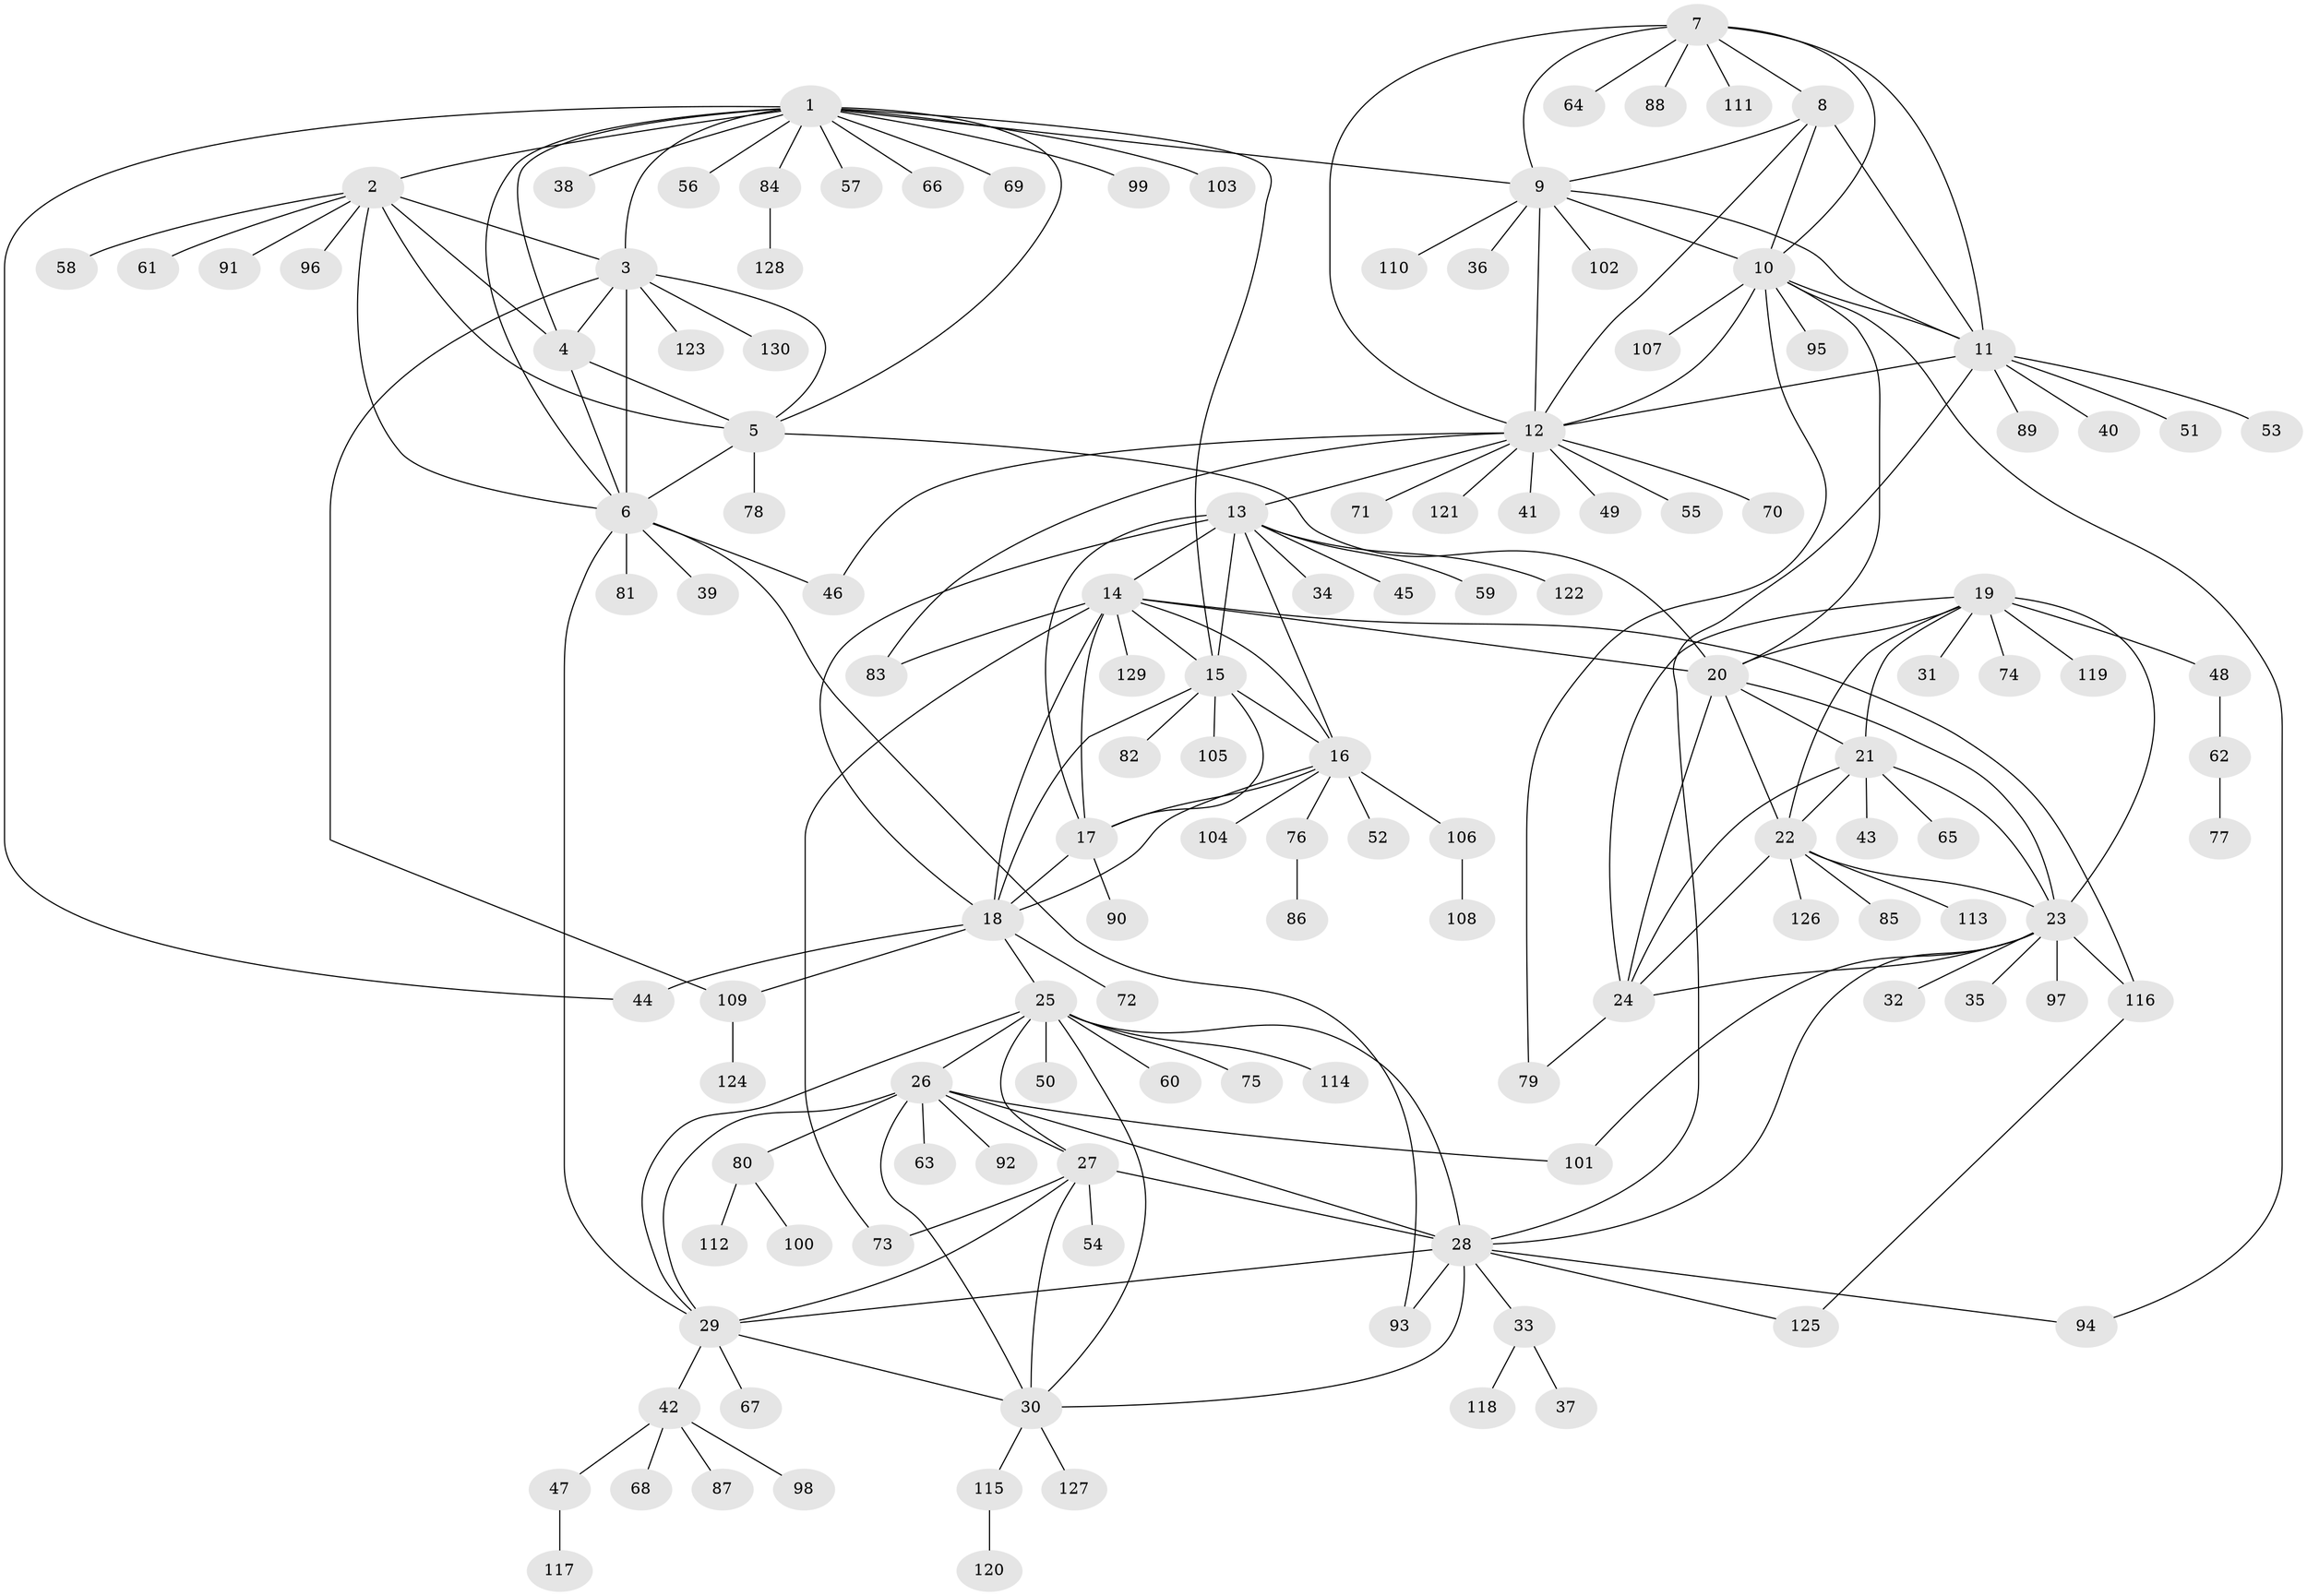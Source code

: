 // coarse degree distribution, {3: 0.015384615384615385, 4: 0.03076923076923077, 5: 0.015384615384615385, 6: 0.015384615384615385, 1: 0.7692307692307693, 8: 0.015384615384615385, 2: 0.06153846153846154, 14: 0.03076923076923077, 12: 0.015384615384615385, 11: 0.015384615384615385, 13: 0.015384615384615385}
// Generated by graph-tools (version 1.1) at 2025/58/03/04/25 21:58:49]
// undirected, 130 vertices, 196 edges
graph export_dot {
graph [start="1"]
  node [color=gray90,style=filled];
  1;
  2;
  3;
  4;
  5;
  6;
  7;
  8;
  9;
  10;
  11;
  12;
  13;
  14;
  15;
  16;
  17;
  18;
  19;
  20;
  21;
  22;
  23;
  24;
  25;
  26;
  27;
  28;
  29;
  30;
  31;
  32;
  33;
  34;
  35;
  36;
  37;
  38;
  39;
  40;
  41;
  42;
  43;
  44;
  45;
  46;
  47;
  48;
  49;
  50;
  51;
  52;
  53;
  54;
  55;
  56;
  57;
  58;
  59;
  60;
  61;
  62;
  63;
  64;
  65;
  66;
  67;
  68;
  69;
  70;
  71;
  72;
  73;
  74;
  75;
  76;
  77;
  78;
  79;
  80;
  81;
  82;
  83;
  84;
  85;
  86;
  87;
  88;
  89;
  90;
  91;
  92;
  93;
  94;
  95;
  96;
  97;
  98;
  99;
  100;
  101;
  102;
  103;
  104;
  105;
  106;
  107;
  108;
  109;
  110;
  111;
  112;
  113;
  114;
  115;
  116;
  117;
  118;
  119;
  120;
  121;
  122;
  123;
  124;
  125;
  126;
  127;
  128;
  129;
  130;
  1 -- 2;
  1 -- 3;
  1 -- 4;
  1 -- 5;
  1 -- 6;
  1 -- 9;
  1 -- 15;
  1 -- 38;
  1 -- 44;
  1 -- 56;
  1 -- 57;
  1 -- 66;
  1 -- 69;
  1 -- 84;
  1 -- 99;
  1 -- 103;
  2 -- 3;
  2 -- 4;
  2 -- 5;
  2 -- 6;
  2 -- 58;
  2 -- 61;
  2 -- 91;
  2 -- 96;
  3 -- 4;
  3 -- 5;
  3 -- 6;
  3 -- 109;
  3 -- 123;
  3 -- 130;
  4 -- 5;
  4 -- 6;
  5 -- 6;
  5 -- 20;
  5 -- 78;
  6 -- 29;
  6 -- 39;
  6 -- 46;
  6 -- 81;
  6 -- 93;
  7 -- 8;
  7 -- 9;
  7 -- 10;
  7 -- 11;
  7 -- 12;
  7 -- 64;
  7 -- 88;
  7 -- 111;
  8 -- 9;
  8 -- 10;
  8 -- 11;
  8 -- 12;
  9 -- 10;
  9 -- 11;
  9 -- 12;
  9 -- 36;
  9 -- 102;
  9 -- 110;
  10 -- 11;
  10 -- 12;
  10 -- 20;
  10 -- 79;
  10 -- 94;
  10 -- 95;
  10 -- 107;
  11 -- 12;
  11 -- 28;
  11 -- 40;
  11 -- 51;
  11 -- 53;
  11 -- 89;
  12 -- 13;
  12 -- 41;
  12 -- 46;
  12 -- 49;
  12 -- 55;
  12 -- 70;
  12 -- 71;
  12 -- 83;
  12 -- 121;
  13 -- 14;
  13 -- 15;
  13 -- 16;
  13 -- 17;
  13 -- 18;
  13 -- 34;
  13 -- 45;
  13 -- 59;
  13 -- 122;
  14 -- 15;
  14 -- 16;
  14 -- 17;
  14 -- 18;
  14 -- 20;
  14 -- 73;
  14 -- 83;
  14 -- 116;
  14 -- 129;
  15 -- 16;
  15 -- 17;
  15 -- 18;
  15 -- 82;
  15 -- 105;
  16 -- 17;
  16 -- 18;
  16 -- 52;
  16 -- 76;
  16 -- 104;
  16 -- 106;
  17 -- 18;
  17 -- 90;
  18 -- 25;
  18 -- 44;
  18 -- 72;
  18 -- 109;
  19 -- 20;
  19 -- 21;
  19 -- 22;
  19 -- 23;
  19 -- 24;
  19 -- 31;
  19 -- 48;
  19 -- 74;
  19 -- 119;
  20 -- 21;
  20 -- 22;
  20 -- 23;
  20 -- 24;
  21 -- 22;
  21 -- 23;
  21 -- 24;
  21 -- 43;
  21 -- 65;
  22 -- 23;
  22 -- 24;
  22 -- 85;
  22 -- 113;
  22 -- 126;
  23 -- 24;
  23 -- 28;
  23 -- 32;
  23 -- 35;
  23 -- 97;
  23 -- 101;
  23 -- 116;
  24 -- 79;
  25 -- 26;
  25 -- 27;
  25 -- 28;
  25 -- 29;
  25 -- 30;
  25 -- 50;
  25 -- 60;
  25 -- 75;
  25 -- 114;
  26 -- 27;
  26 -- 28;
  26 -- 29;
  26 -- 30;
  26 -- 63;
  26 -- 80;
  26 -- 92;
  26 -- 101;
  27 -- 28;
  27 -- 29;
  27 -- 30;
  27 -- 54;
  27 -- 73;
  28 -- 29;
  28 -- 30;
  28 -- 33;
  28 -- 93;
  28 -- 94;
  28 -- 125;
  29 -- 30;
  29 -- 42;
  29 -- 67;
  30 -- 115;
  30 -- 127;
  33 -- 37;
  33 -- 118;
  42 -- 47;
  42 -- 68;
  42 -- 87;
  42 -- 98;
  47 -- 117;
  48 -- 62;
  62 -- 77;
  76 -- 86;
  80 -- 100;
  80 -- 112;
  84 -- 128;
  106 -- 108;
  109 -- 124;
  115 -- 120;
  116 -- 125;
}
